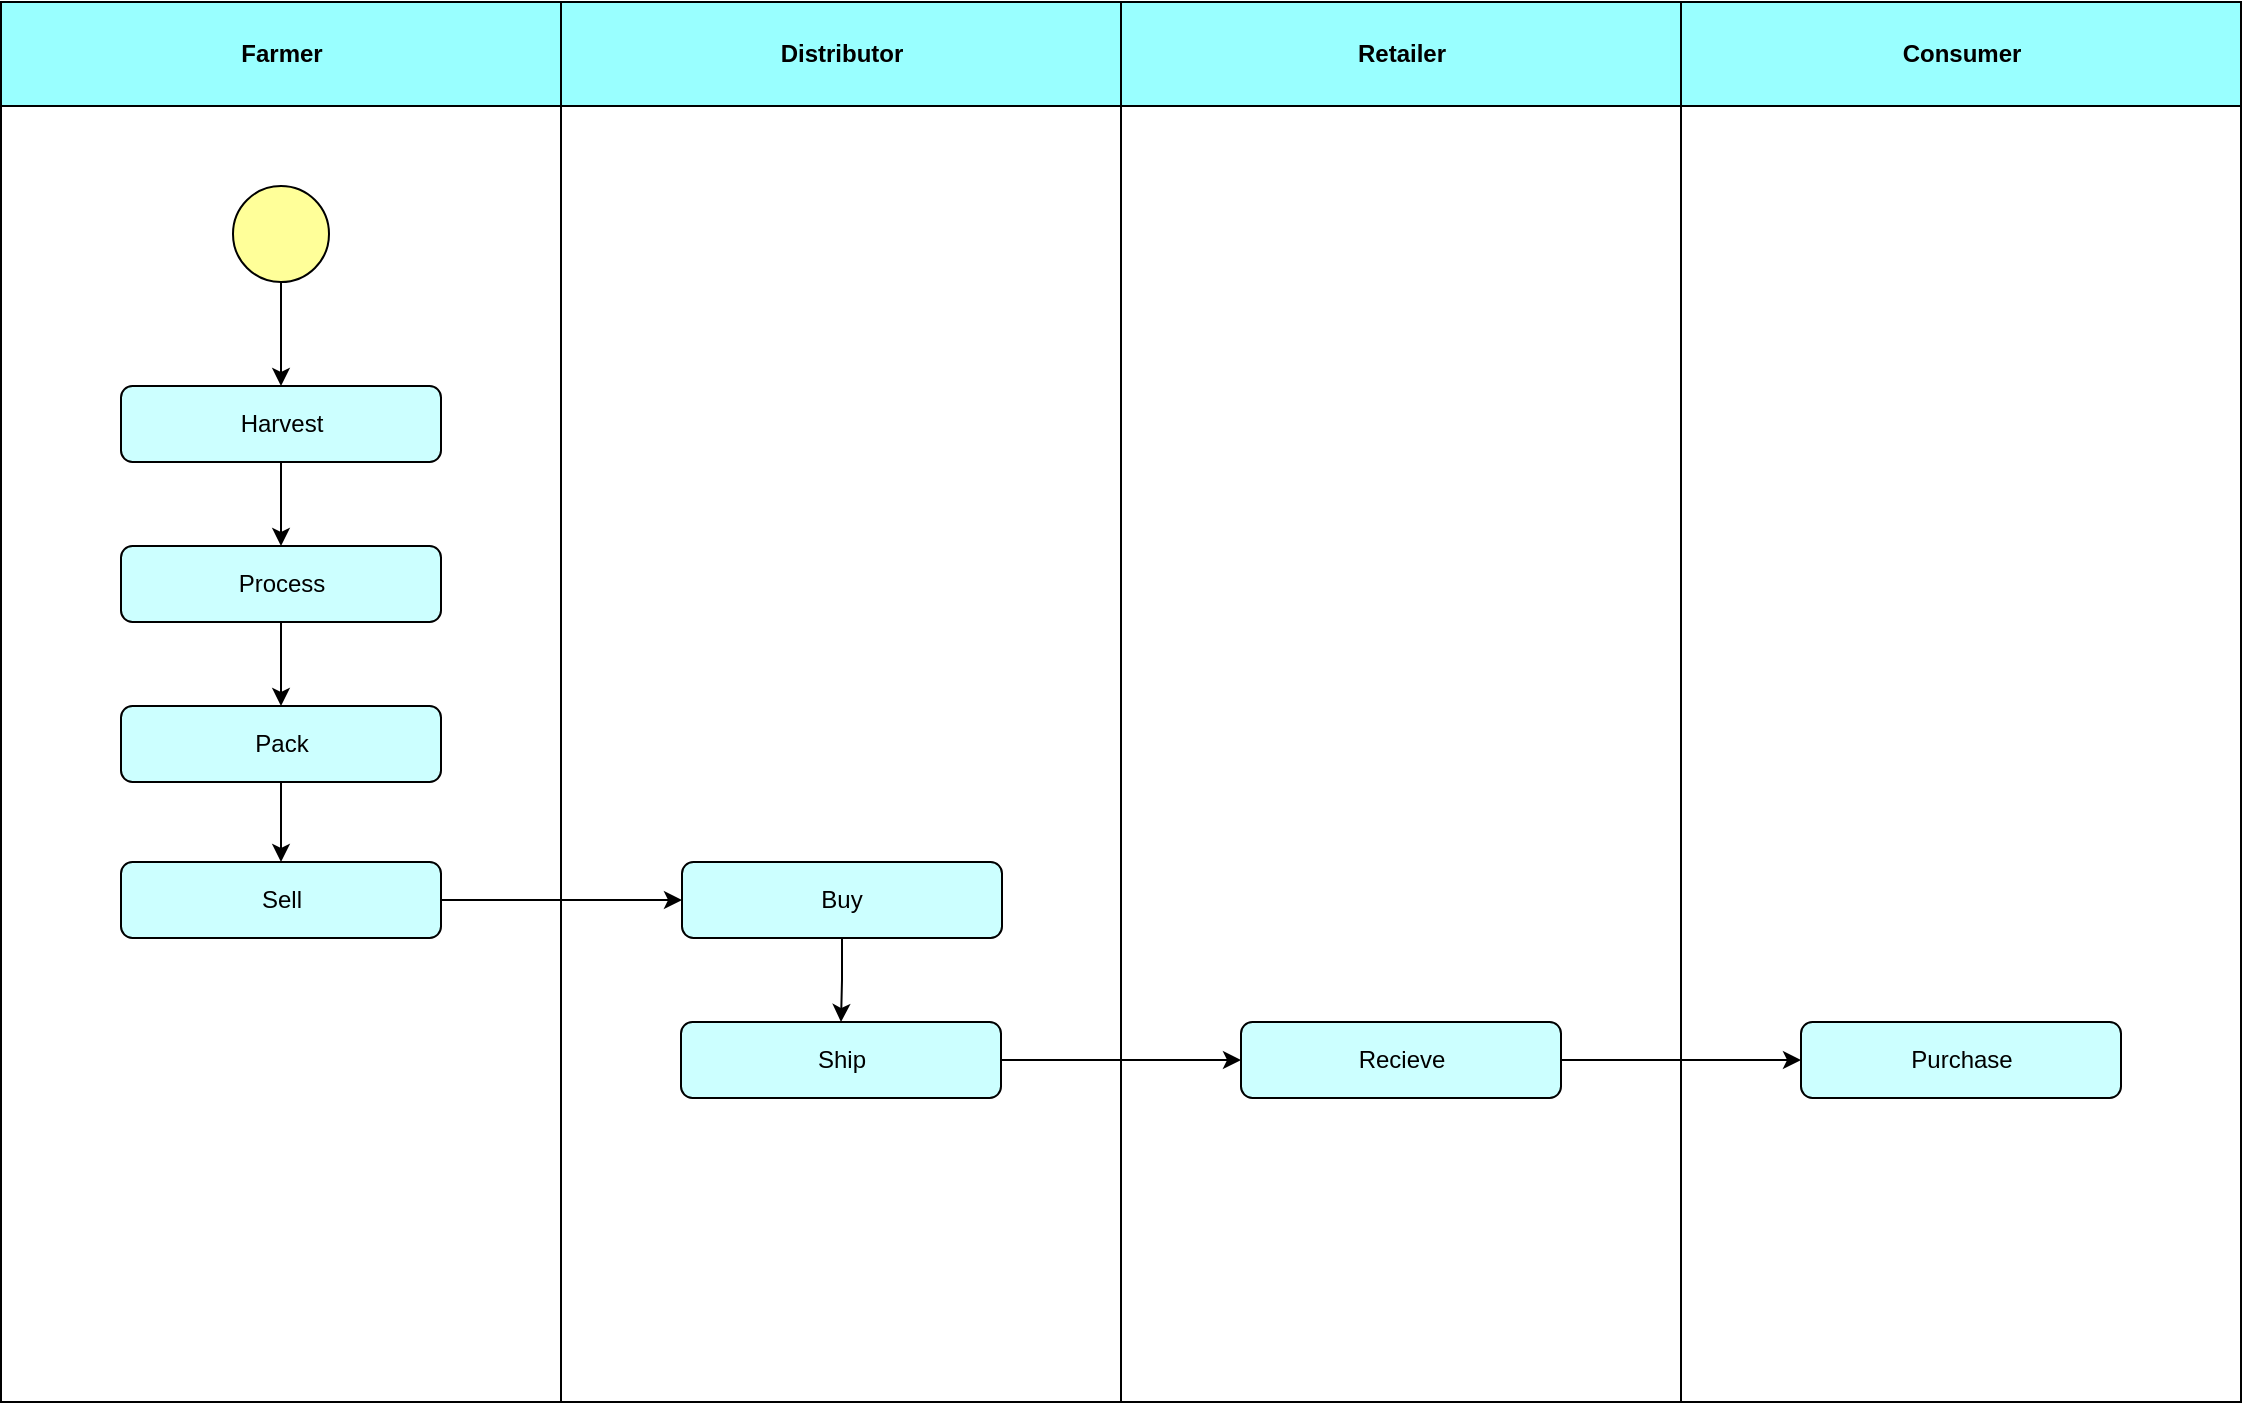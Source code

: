 <mxfile version="14.9.5" type="google"><diagram name="Page-1" id="e7e014a7-5840-1c2e-5031-d8a46d1fe8dd"><mxGraphModel dx="1467" dy="594" grid="1" gridSize="10" guides="1" tooltips="1" connect="1" arrows="1" fold="1" page="1" pageScale="1" pageWidth="1169" pageHeight="826" background="none" math="0" shadow="0"><root><mxCell id="0"/><mxCell id="1" parent="0"/><mxCell id="2" value="Farmer" style="swimlane;whiteSpace=wrap;startSize=52;fillColor=#99FFFF;" parent="1" vertex="1"><mxGeometry x="164.5" y="30" width="280" height="700" as="geometry"><mxRectangle x="164.5" y="128" width="70" height="52" as="alternateBounds"/></mxGeometry></mxCell><mxCell id="SkhXNY9gYGXX_HVOu4qw-42" value="" style="ellipse;whiteSpace=wrap;html=1;aspect=fixed;fillColor=#FFFF99;" vertex="1" parent="2"><mxGeometry x="116" y="92" width="48" height="48" as="geometry"/></mxCell><mxCell id="SkhXNY9gYGXX_HVOu4qw-46" style="edgeStyle=orthogonalEdgeStyle;rounded=0;orthogonalLoop=1;jettySize=auto;html=1;exitX=0.5;exitY=1;exitDx=0;exitDy=0;entryX=0.5;entryY=0;entryDx=0;entryDy=0;" edge="1" parent="2" source="SkhXNY9gYGXX_HVOu4qw-44" target="SkhXNY9gYGXX_HVOu4qw-45"><mxGeometry relative="1" as="geometry"/></mxCell><mxCell id="SkhXNY9gYGXX_HVOu4qw-44" value="Harvest" style="rounded=1;whiteSpace=wrap;html=1;fillColor=#CCFFFF;" vertex="1" parent="2"><mxGeometry x="60" y="192" width="160" height="38" as="geometry"/></mxCell><mxCell id="SkhXNY9gYGXX_HVOu4qw-43" style="edgeStyle=orthogonalEdgeStyle;rounded=0;orthogonalLoop=1;jettySize=auto;html=1;" edge="1" parent="2" source="SkhXNY9gYGXX_HVOu4qw-42" target="SkhXNY9gYGXX_HVOu4qw-44"><mxGeometry relative="1" as="geometry"><mxPoint x="140" y="192" as="targetPoint"/></mxGeometry></mxCell><mxCell id="SkhXNY9gYGXX_HVOu4qw-49" style="edgeStyle=orthogonalEdgeStyle;rounded=0;orthogonalLoop=1;jettySize=auto;html=1;" edge="1" parent="2" source="SkhXNY9gYGXX_HVOu4qw-45" target="SkhXNY9gYGXX_HVOu4qw-48"><mxGeometry relative="1" as="geometry"/></mxCell><mxCell id="SkhXNY9gYGXX_HVOu4qw-45" value="Process" style="rounded=1;whiteSpace=wrap;html=1;fillColor=#CCFFFF;" vertex="1" parent="2"><mxGeometry x="60" y="272" width="160" height="38" as="geometry"/></mxCell><mxCell id="SkhXNY9gYGXX_HVOu4qw-53" style="edgeStyle=orthogonalEdgeStyle;rounded=0;orthogonalLoop=1;jettySize=auto;html=1;exitX=0.5;exitY=1;exitDx=0;exitDy=0;entryX=0.5;entryY=0;entryDx=0;entryDy=0;" edge="1" parent="2" source="SkhXNY9gYGXX_HVOu4qw-48" target="SkhXNY9gYGXX_HVOu4qw-52"><mxGeometry relative="1" as="geometry"/></mxCell><mxCell id="SkhXNY9gYGXX_HVOu4qw-48" value="Pack&lt;br&gt;" style="rounded=1;whiteSpace=wrap;html=1;fillColor=#CCFFFF;" vertex="1" parent="2"><mxGeometry x="60" y="352" width="160" height="38" as="geometry"/></mxCell><mxCell id="SkhXNY9gYGXX_HVOu4qw-52" value="Sell" style="rounded=1;whiteSpace=wrap;html=1;fillColor=#CCFFFF;" vertex="1" parent="2"><mxGeometry x="60" y="430" width="160" height="38" as="geometry"/></mxCell><mxCell id="3" value="Distributor" style="swimlane;whiteSpace=wrap;startSize=52;fillColor=#99FFFF;" parent="1" vertex="1"><mxGeometry x="444.5" y="30" width="280" height="700" as="geometry"/></mxCell><mxCell id="SkhXNY9gYGXX_HVOu4qw-56" value="Buy" style="rounded=1;whiteSpace=wrap;html=1;fillColor=#CCFFFF;" vertex="1" parent="3"><mxGeometry x="60.5" y="430" width="160" height="38" as="geometry"/></mxCell><mxCell id="SkhXNY9gYGXX_HVOu4qw-59" value="Ship" style="rounded=1;whiteSpace=wrap;html=1;fillColor=#CCFFFF;" vertex="1" parent="3"><mxGeometry x="60" y="510" width="160" height="38" as="geometry"/></mxCell><mxCell id="SkhXNY9gYGXX_HVOu4qw-58" style="edgeStyle=orthogonalEdgeStyle;rounded=0;orthogonalLoop=1;jettySize=auto;html=1;entryX=0.5;entryY=0;entryDx=0;entryDy=0;" edge="1" parent="3" source="SkhXNY9gYGXX_HVOu4qw-56" target="SkhXNY9gYGXX_HVOu4qw-59"><mxGeometry relative="1" as="geometry"><mxPoint x="140.5" y="510" as="targetPoint"/></mxGeometry></mxCell><mxCell id="4" value="Retailer" style="swimlane;whiteSpace=wrap;startSize=52;fillColor=#99FFFF;" parent="1" vertex="1"><mxGeometry x="724.5" y="30" width="280" height="700" as="geometry"/></mxCell><mxCell id="SkhXNY9gYGXX_HVOu4qw-60" value="Recieve" style="rounded=1;whiteSpace=wrap;html=1;fillColor=#CCFFFF;" vertex="1" parent="4"><mxGeometry x="60" y="510" width="160" height="38" as="geometry"/></mxCell><mxCell id="SkhXNY9gYGXX_HVOu4qw-41" value="Consumer" style="swimlane;whiteSpace=wrap;startSize=52;fillColor=#99FFFF;" vertex="1" parent="1"><mxGeometry x="1004.5" y="30" width="280" height="700" as="geometry"/></mxCell><mxCell id="SkhXNY9gYGXX_HVOu4qw-62" value="Purchase" style="rounded=1;whiteSpace=wrap;html=1;fillColor=#CCFFFF;" vertex="1" parent="SkhXNY9gYGXX_HVOu4qw-41"><mxGeometry x="60" y="510" width="160" height="38" as="geometry"/></mxCell><mxCell id="SkhXNY9gYGXX_HVOu4qw-57" style="edgeStyle=orthogonalEdgeStyle;rounded=0;orthogonalLoop=1;jettySize=auto;html=1;" edge="1" parent="1" source="SkhXNY9gYGXX_HVOu4qw-52" target="SkhXNY9gYGXX_HVOu4qw-56"><mxGeometry relative="1" as="geometry"/></mxCell><mxCell id="SkhXNY9gYGXX_HVOu4qw-61" style="edgeStyle=orthogonalEdgeStyle;rounded=0;orthogonalLoop=1;jettySize=auto;html=1;entryX=0;entryY=0.5;entryDx=0;entryDy=0;" edge="1" parent="1" source="SkhXNY9gYGXX_HVOu4qw-59" target="SkhXNY9gYGXX_HVOu4qw-60"><mxGeometry relative="1" as="geometry"/></mxCell><mxCell id="SkhXNY9gYGXX_HVOu4qw-63" style="edgeStyle=orthogonalEdgeStyle;rounded=0;orthogonalLoop=1;jettySize=auto;html=1;entryX=0;entryY=0.5;entryDx=0;entryDy=0;" edge="1" parent="1" source="SkhXNY9gYGXX_HVOu4qw-60" target="SkhXNY9gYGXX_HVOu4qw-62"><mxGeometry relative="1" as="geometry"/></mxCell></root></mxGraphModel></diagram></mxfile>
